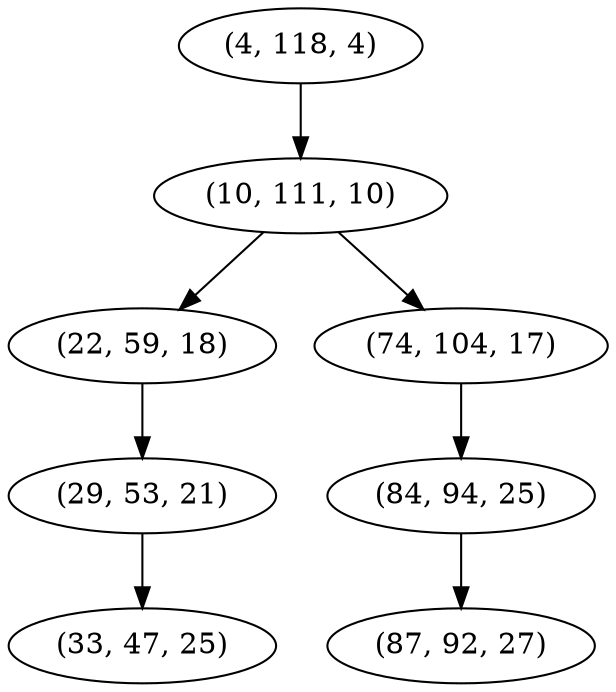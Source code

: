 digraph tree {
    "(4, 118, 4)";
    "(10, 111, 10)";
    "(22, 59, 18)";
    "(29, 53, 21)";
    "(33, 47, 25)";
    "(74, 104, 17)";
    "(84, 94, 25)";
    "(87, 92, 27)";
    "(4, 118, 4)" -> "(10, 111, 10)";
    "(10, 111, 10)" -> "(22, 59, 18)";
    "(10, 111, 10)" -> "(74, 104, 17)";
    "(22, 59, 18)" -> "(29, 53, 21)";
    "(29, 53, 21)" -> "(33, 47, 25)";
    "(74, 104, 17)" -> "(84, 94, 25)";
    "(84, 94, 25)" -> "(87, 92, 27)";
}
